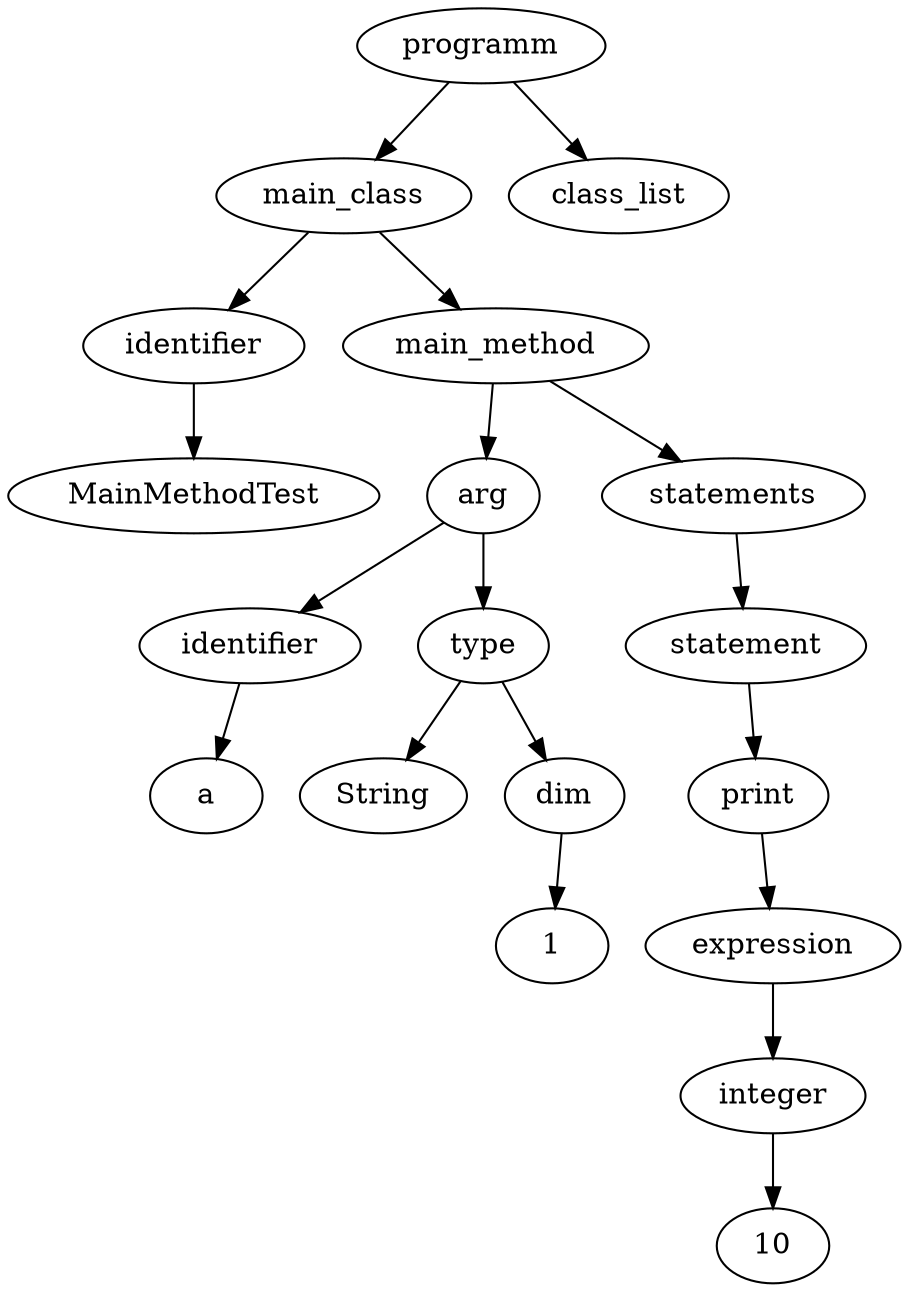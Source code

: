 strict digraph  {
	graph [ordering=out,
		rankdir=TB
	];
	node [label="\N"];
	0	 [label=programm];
	1	 [label=main_class];
	0 -> 1;
	18	 [label=class_list];
	0 -> 18;
	2	 [label=identifier];
	1 -> 2;
	4	 [label=main_method];
	1 -> 4;
	3	 [label=MainMethodTest];
	2 -> 3;
	5	 [label=arg];
	4 -> 5;
	12	 [label=statements];
	4 -> 12;
	10	 [label=identifier];
	5 -> 10;
	6	 [label=type];
	5 -> 6;
	9	 [label=String];
	6 -> 9;
	7	 [label=dim];
	6 -> 7;
	8	 [label=1];
	7 -> 8;
	11	 [label=a];
	10 -> 11;
	13	 [label=statement];
	12 -> 13;
	14	 [label=print];
	13 -> 14;
	15	 [label=expression];
	14 -> 15;
	16	 [label=integer];
	15 -> 16;
	17	 [label=10];
	16 -> 17;
}
